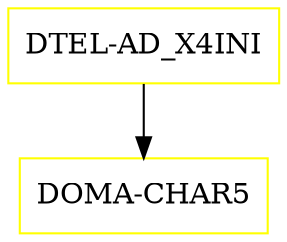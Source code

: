 digraph G {
  "DTEL-AD_X4INI" [shape=box,color=yellow];
  "DOMA-CHAR5" [shape=box,color=yellow,URL="./DOMA_CHAR5.html"];
  "DTEL-AD_X4INI" -> "DOMA-CHAR5";
}
